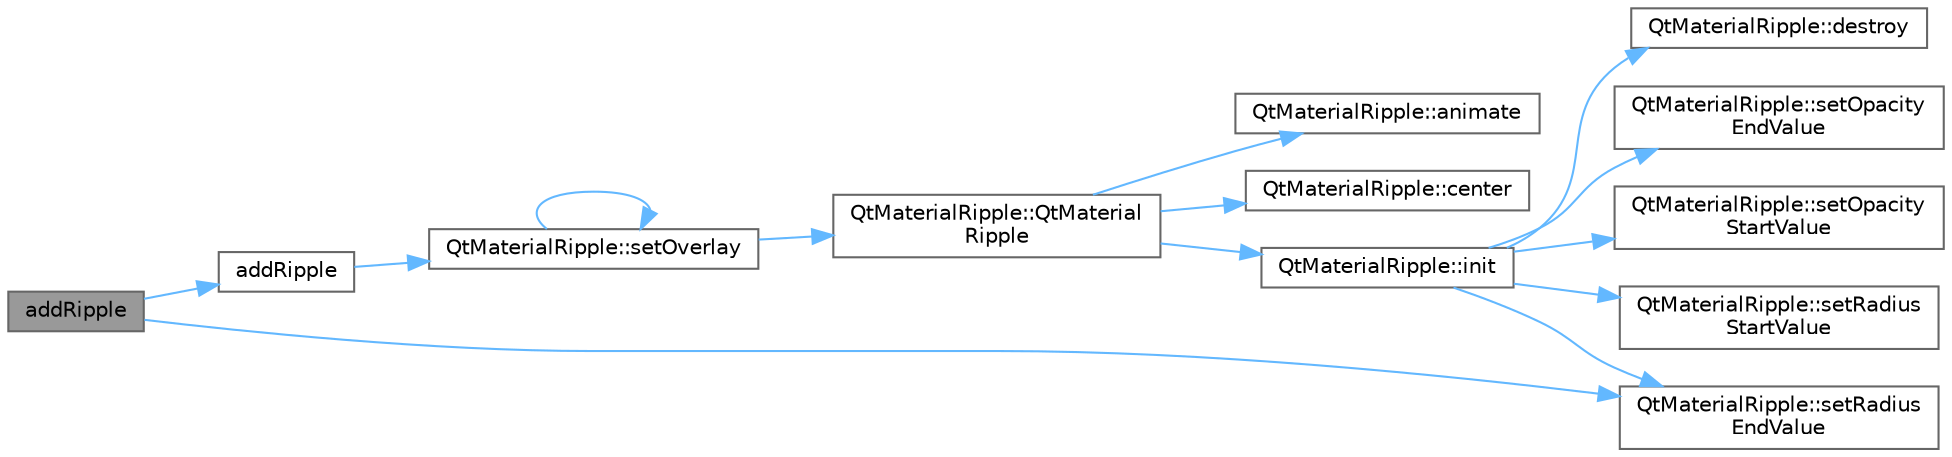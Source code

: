 digraph "addRipple"
{
 // LATEX_PDF_SIZE
  bgcolor="transparent";
  edge [fontname=Helvetica,fontsize=10,labelfontname=Helvetica,labelfontsize=10];
  node [fontname=Helvetica,fontsize=10,shape=box,height=0.2,width=0.4];
  rankdir="LR";
  Node1 [id="Node000001",label="addRipple",height=0.2,width=0.4,color="gray40", fillcolor="grey60", style="filled", fontcolor="black",tooltip="添加水波纹效果"];
  Node1 -> Node2 [id="edge1_Node000001_Node000002",color="steelblue1",style="solid",tooltip=" "];
  Node2 [id="Node000002",label="addRipple",height=0.2,width=0.4,color="grey40", fillcolor="white", style="filled",URL="$class_qt_material_ripple_overlay.html#aa607c2abcbf13c21e123c3c6968c3af2",tooltip="添加水波纹对象"];
  Node2 -> Node3 [id="edge2_Node000002_Node000003",color="steelblue1",style="solid",tooltip=" "];
  Node3 [id="Node000003",label="QtMaterialRipple::setOverlay",height=0.2,width=0.4,color="grey40", fillcolor="white", style="filled",URL="$class_qt_material_ripple.html#ab45ce01e6965ee3e510bc193f3945ec1",tooltip="设置水波纹覆盖层"];
  Node3 -> Node4 [id="edge3_Node000003_Node000004",color="steelblue1",style="solid",tooltip=" "];
  Node4 [id="Node000004",label="QtMaterialRipple::QtMaterial\lRipple",height=0.2,width=0.4,color="grey40", fillcolor="white", style="filled",URL="$class_qt_material_ripple.html#a167cfdd8c697a7cca7897462b5d91f9f",tooltip="构造函数，初始化水波纹动画"];
  Node4 -> Node5 [id="edge4_Node000004_Node000005",color="steelblue1",style="solid",tooltip=" "];
  Node5 [id="Node000005",label="QtMaterialRipple::animate",height=0.2,width=0.4,color="grey40", fillcolor="white", style="filled",URL="$class_qt_material_ripple.html#ad44c7e6e763fc9d38b75e46e02488681",tooltip="< 禁用拷贝"];
  Node4 -> Node6 [id="edge5_Node000004_Node000006",color="steelblue1",style="solid",tooltip=" "];
  Node6 [id="Node000006",label="QtMaterialRipple::center",height=0.2,width=0.4,color="grey40", fillcolor="white", style="filled",URL="$class_qt_material_ripple.html#a5f359122d369d9f7e9d8a2854891b060",tooltip="获取水波纹中心点"];
  Node4 -> Node7 [id="edge6_Node000004_Node000007",color="steelblue1",style="solid",tooltip=" "];
  Node7 [id="Node000007",label="QtMaterialRipple::init",height=0.2,width=0.4,color="grey40", fillcolor="white", style="filled",URL="$class_qt_material_ripple.html#a02fd73d861ef2e4aabb38c0c9ff82947",tooltip="初始化水波纹动画"];
  Node7 -> Node8 [id="edge7_Node000007_Node000008",color="steelblue1",style="solid",tooltip=" "];
  Node8 [id="Node000008",label="QtMaterialRipple::destroy",height=0.2,width=0.4,color="grey40", fillcolor="white", style="filled",URL="$class_qt_material_ripple.html#a3a80b6032f86a56bec74609034b3246f",tooltip="销毁水波纹对象"];
  Node7 -> Node9 [id="edge8_Node000007_Node000009",color="steelblue1",style="solid",tooltip=" "];
  Node9 [id="Node000009",label="QtMaterialRipple::setOpacity\lEndValue",height=0.2,width=0.4,color="grey40", fillcolor="white", style="filled",URL="$class_qt_material_ripple.html#ab20180759bf0b19431565e39a75a0efd",tooltip="设置透明度动画结束值"];
  Node7 -> Node10 [id="edge9_Node000007_Node000010",color="steelblue1",style="solid",tooltip=" "];
  Node10 [id="Node000010",label="QtMaterialRipple::setOpacity\lStartValue",height=0.2,width=0.4,color="grey40", fillcolor="white", style="filled",URL="$class_qt_material_ripple.html#a19759862a10480ab0c78c51ae34e116f",tooltip="设置透明度动画起始值"];
  Node7 -> Node11 [id="edge10_Node000007_Node000011",color="steelblue1",style="solid",tooltip=" "];
  Node11 [id="Node000011",label="QtMaterialRipple::setRadius\lEndValue",height=0.2,width=0.4,color="grey40", fillcolor="white", style="filled",URL="$class_qt_material_ripple.html#a82916f9b8ea6ea5385f7a13e67f805eb",tooltip="设置半径动画结束值"];
  Node7 -> Node12 [id="edge11_Node000007_Node000012",color="steelblue1",style="solid",tooltip=" "];
  Node12 [id="Node000012",label="QtMaterialRipple::setRadius\lStartValue",height=0.2,width=0.4,color="grey40", fillcolor="white", style="filled",URL="$class_qt_material_ripple.html#a264aa4a521082680ef816c6b6ca3a6ed",tooltip="设置半径动画起始值"];
  Node3 -> Node3 [id="edge12_Node000003_Node000003",color="steelblue1",style="solid",tooltip=" "];
  Node1 -> Node11 [id="edge13_Node000001_Node000011",color="steelblue1",style="solid",tooltip=" "];
}
